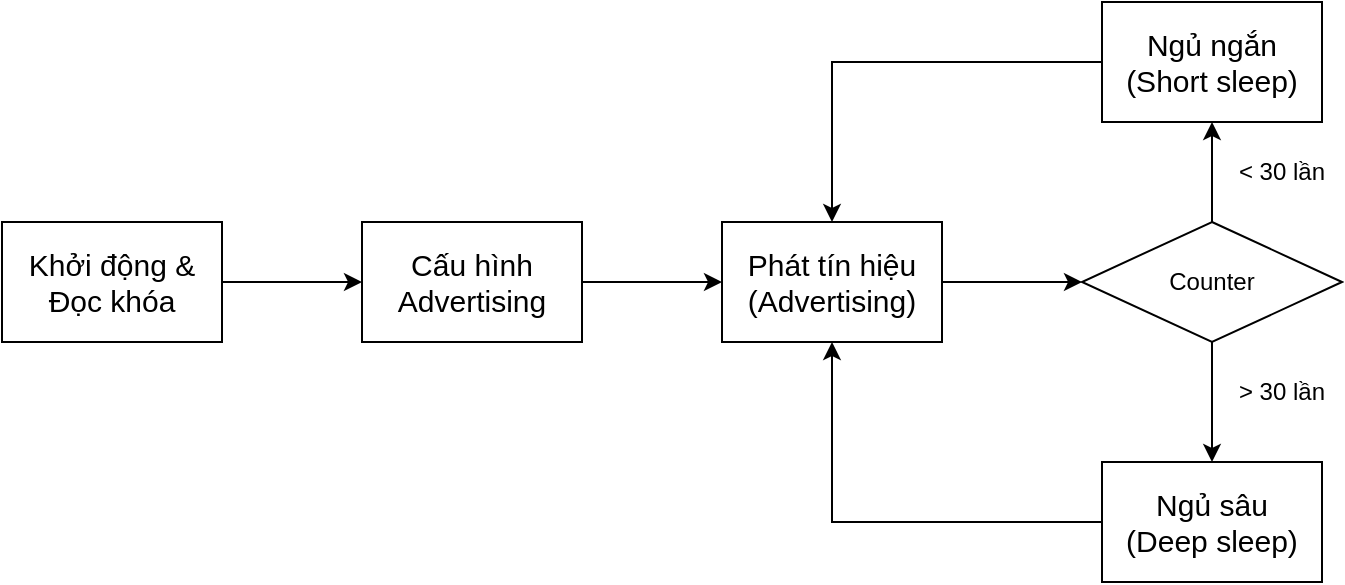 <mxfile version="26.2.2">
  <diagram name="Page-1" id="xfjCjp_biVvFqD9SmS7_">
    <mxGraphModel dx="816" dy="430" grid="1" gridSize="10" guides="1" tooltips="1" connect="1" arrows="1" fold="1" page="1" pageScale="1" pageWidth="850" pageHeight="1100" math="0" shadow="0">
      <root>
        <mxCell id="0" />
        <mxCell id="1" parent="0" />
        <mxCell id="EGwpowVDCxDmcfX4gPWl-9" value="" style="edgeStyle=orthogonalEdgeStyle;rounded=0;orthogonalLoop=1;jettySize=auto;html=1;" edge="1" parent="1" source="EGwpowVDCxDmcfX4gPWl-1" target="EGwpowVDCxDmcfX4gPWl-2">
          <mxGeometry relative="1" as="geometry" />
        </mxCell>
        <mxCell id="EGwpowVDCxDmcfX4gPWl-1" value="Khởi động &amp;amp; Đọc khóa" style="rounded=0;whiteSpace=wrap;html=1;fontSize=15;" vertex="1" parent="1">
          <mxGeometry x="80" y="320" width="110" height="60" as="geometry" />
        </mxCell>
        <mxCell id="EGwpowVDCxDmcfX4gPWl-10" value="" style="edgeStyle=orthogonalEdgeStyle;rounded=0;orthogonalLoop=1;jettySize=auto;html=1;" edge="1" parent="1" source="EGwpowVDCxDmcfX4gPWl-2" target="EGwpowVDCxDmcfX4gPWl-3">
          <mxGeometry relative="1" as="geometry" />
        </mxCell>
        <mxCell id="EGwpowVDCxDmcfX4gPWl-2" value="Cấu hình Advertising" style="rounded=0;whiteSpace=wrap;html=1;fontSize=15;" vertex="1" parent="1">
          <mxGeometry x="260" y="320" width="110" height="60" as="geometry" />
        </mxCell>
        <mxCell id="EGwpowVDCxDmcfX4gPWl-17" value="" style="edgeStyle=orthogonalEdgeStyle;rounded=0;orthogonalLoop=1;jettySize=auto;html=1;" edge="1" parent="1" source="EGwpowVDCxDmcfX4gPWl-3" target="EGwpowVDCxDmcfX4gPWl-13">
          <mxGeometry relative="1" as="geometry" />
        </mxCell>
        <mxCell id="EGwpowVDCxDmcfX4gPWl-3" value="Phát tín hiệu&lt;div&gt;(Advertising)&lt;/div&gt;" style="rounded=0;whiteSpace=wrap;html=1;fontSize=15;" vertex="1" parent="1">
          <mxGeometry x="440" y="320" width="110" height="60" as="geometry" />
        </mxCell>
        <mxCell id="EGwpowVDCxDmcfX4gPWl-16" style="edgeStyle=orthogonalEdgeStyle;rounded=0;orthogonalLoop=1;jettySize=auto;html=1;entryX=0.5;entryY=0;entryDx=0;entryDy=0;" edge="1" parent="1" source="EGwpowVDCxDmcfX4gPWl-4" target="EGwpowVDCxDmcfX4gPWl-3">
          <mxGeometry relative="1" as="geometry" />
        </mxCell>
        <mxCell id="EGwpowVDCxDmcfX4gPWl-4" value="Ngủ ngắn&lt;div&gt;(Short sleep)&lt;/div&gt;" style="rounded=0;whiteSpace=wrap;html=1;fontSize=15;" vertex="1" parent="1">
          <mxGeometry x="630" y="210" width="110" height="60" as="geometry" />
        </mxCell>
        <mxCell id="EGwpowVDCxDmcfX4gPWl-8" style="edgeStyle=orthogonalEdgeStyle;rounded=0;orthogonalLoop=1;jettySize=auto;html=1;entryX=0.5;entryY=1;entryDx=0;entryDy=0;" edge="1" parent="1" source="EGwpowVDCxDmcfX4gPWl-5" target="EGwpowVDCxDmcfX4gPWl-3">
          <mxGeometry relative="1" as="geometry" />
        </mxCell>
        <mxCell id="EGwpowVDCxDmcfX4gPWl-5" value="Ngủ sâu&lt;div&gt;(Deep sleep)&lt;/div&gt;" style="rounded=0;whiteSpace=wrap;html=1;fontSize=15;" vertex="1" parent="1">
          <mxGeometry x="630" y="440" width="110" height="60" as="geometry" />
        </mxCell>
        <mxCell id="EGwpowVDCxDmcfX4gPWl-14" value="" style="edgeStyle=orthogonalEdgeStyle;rounded=0;orthogonalLoop=1;jettySize=auto;html=1;" edge="1" parent="1" source="EGwpowVDCxDmcfX4gPWl-13" target="EGwpowVDCxDmcfX4gPWl-4">
          <mxGeometry relative="1" as="geometry" />
        </mxCell>
        <mxCell id="EGwpowVDCxDmcfX4gPWl-18" value="" style="edgeStyle=orthogonalEdgeStyle;rounded=0;orthogonalLoop=1;jettySize=auto;html=1;" edge="1" parent="1" source="EGwpowVDCxDmcfX4gPWl-13" target="EGwpowVDCxDmcfX4gPWl-5">
          <mxGeometry relative="1" as="geometry" />
        </mxCell>
        <mxCell id="EGwpowVDCxDmcfX4gPWl-13" value="Counter" style="rhombus;whiteSpace=wrap;html=1;" vertex="1" parent="1">
          <mxGeometry x="620" y="320" width="130" height="60" as="geometry" />
        </mxCell>
        <mxCell id="EGwpowVDCxDmcfX4gPWl-19" value="&amp;lt; 30 lần" style="text;html=1;align=center;verticalAlign=middle;whiteSpace=wrap;rounded=0;" vertex="1" parent="1">
          <mxGeometry x="690" y="280" width="60" height="30" as="geometry" />
        </mxCell>
        <mxCell id="EGwpowVDCxDmcfX4gPWl-20" value="&amp;gt; 30 lần" style="text;html=1;align=center;verticalAlign=middle;whiteSpace=wrap;rounded=0;" vertex="1" parent="1">
          <mxGeometry x="690" y="390" width="60" height="30" as="geometry" />
        </mxCell>
      </root>
    </mxGraphModel>
  </diagram>
</mxfile>
